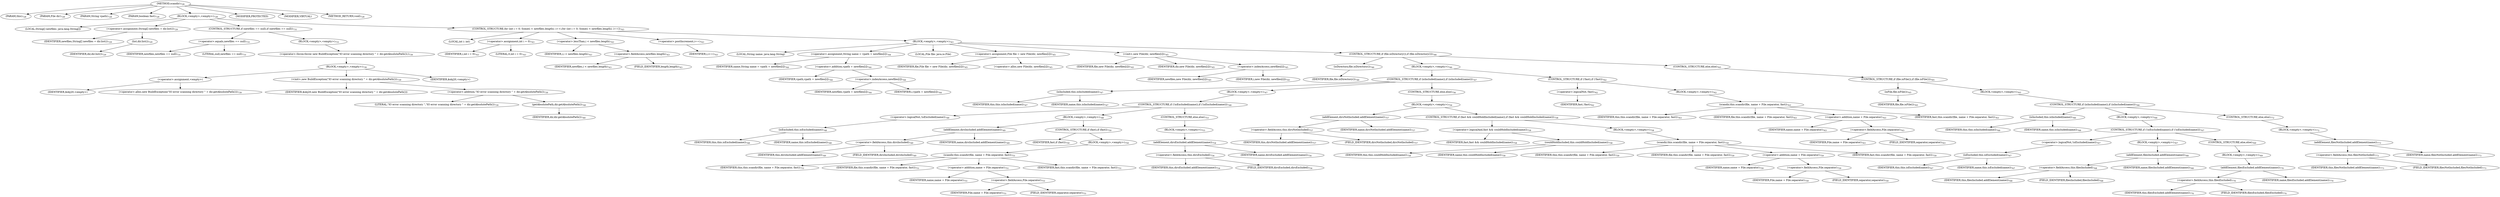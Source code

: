 digraph "scandir" {  
"1514" [label = <(METHOD,scandir)<SUB>728</SUB>> ]
"38" [label = <(PARAM,this)<SUB>728</SUB>> ]
"1515" [label = <(PARAM,File dir)<SUB>728</SUB>> ]
"1516" [label = <(PARAM,String vpath)<SUB>728</SUB>> ]
"1517" [label = <(PARAM,boolean fast)<SUB>728</SUB>> ]
"1518" [label = <(BLOCK,&lt;empty&gt;,&lt;empty&gt;)<SUB>728</SUB>> ]
"1519" [label = <(LOCAL,String[] newfiles: java.lang.String[])> ]
"1520" [label = <(&lt;operator&gt;.assignment,String[] newfiles = dir.list())<SUB>729</SUB>> ]
"1521" [label = <(IDENTIFIER,newfiles,String[] newfiles = dir.list())<SUB>729</SUB>> ]
"1522" [label = <(list,dir.list())<SUB>729</SUB>> ]
"1523" [label = <(IDENTIFIER,dir,dir.list())<SUB>729</SUB>> ]
"1524" [label = <(CONTROL_STRUCTURE,if (newfiles == null),if (newfiles == null))<SUB>731</SUB>> ]
"1525" [label = <(&lt;operator&gt;.equals,newfiles == null)<SUB>731</SUB>> ]
"1526" [label = <(IDENTIFIER,newfiles,newfiles == null)<SUB>731</SUB>> ]
"1527" [label = <(LITERAL,null,newfiles == null)<SUB>731</SUB>> ]
"1528" [label = <(BLOCK,&lt;empty&gt;,&lt;empty&gt;)<SUB>731</SUB>> ]
"1529" [label = <(&lt;operator&gt;.throw,throw new BuildException(&quot;IO error scanning directory &quot; + dir.getAbsolutePath());)<SUB>739</SUB>> ]
"1530" [label = <(BLOCK,&lt;empty&gt;,&lt;empty&gt;)<SUB>739</SUB>> ]
"1531" [label = <(&lt;operator&gt;.assignment,&lt;empty&gt;)> ]
"1532" [label = <(IDENTIFIER,$obj20,&lt;empty&gt;)> ]
"1533" [label = <(&lt;operator&gt;.alloc,new BuildException(&quot;IO error scanning directory &quot; + dir.getAbsolutePath()))<SUB>739</SUB>> ]
"1534" [label = <(&lt;init&gt;,new BuildException(&quot;IO error scanning directory &quot; + dir.getAbsolutePath()))<SUB>739</SUB>> ]
"1535" [label = <(IDENTIFIER,$obj20,new BuildException(&quot;IO error scanning directory &quot; + dir.getAbsolutePath()))> ]
"1536" [label = <(&lt;operator&gt;.addition,&quot;IO error scanning directory &quot; + dir.getAbsolutePath())<SUB>739</SUB>> ]
"1537" [label = <(LITERAL,&quot;IO error scanning directory &quot;,&quot;IO error scanning directory &quot; + dir.getAbsolutePath())<SUB>739</SUB>> ]
"1538" [label = <(getAbsolutePath,dir.getAbsolutePath())<SUB>740</SUB>> ]
"1539" [label = <(IDENTIFIER,dir,dir.getAbsolutePath())<SUB>740</SUB>> ]
"1540" [label = <(IDENTIFIER,$obj20,&lt;empty&gt;)> ]
"1541" [label = <(CONTROL_STRUCTURE,for (int i = 0; Some(i &lt; newfiles.length); i++),for (int i = 0; Some(i &lt; newfiles.length); i++))<SUB>743</SUB>> ]
"1542" [label = <(LOCAL,int i: int)> ]
"1543" [label = <(&lt;operator&gt;.assignment,int i = 0)<SUB>743</SUB>> ]
"1544" [label = <(IDENTIFIER,i,int i = 0)<SUB>743</SUB>> ]
"1545" [label = <(LITERAL,0,int i = 0)<SUB>743</SUB>> ]
"1546" [label = <(&lt;operator&gt;.lessThan,i &lt; newfiles.length)<SUB>743</SUB>> ]
"1547" [label = <(IDENTIFIER,i,i &lt; newfiles.length)<SUB>743</SUB>> ]
"1548" [label = <(&lt;operator&gt;.fieldAccess,newfiles.length)<SUB>743</SUB>> ]
"1549" [label = <(IDENTIFIER,newfiles,i &lt; newfiles.length)<SUB>743</SUB>> ]
"1550" [label = <(FIELD_IDENTIFIER,length,length)<SUB>743</SUB>> ]
"1551" [label = <(&lt;operator&gt;.postIncrement,i++)<SUB>743</SUB>> ]
"1552" [label = <(IDENTIFIER,i,i++)<SUB>743</SUB>> ]
"1553" [label = <(BLOCK,&lt;empty&gt;,&lt;empty&gt;)<SUB>743</SUB>> ]
"1554" [label = <(LOCAL,String name: java.lang.String)> ]
"1555" [label = <(&lt;operator&gt;.assignment,String name = vpath + newfiles[i])<SUB>744</SUB>> ]
"1556" [label = <(IDENTIFIER,name,String name = vpath + newfiles[i])<SUB>744</SUB>> ]
"1557" [label = <(&lt;operator&gt;.addition,vpath + newfiles[i])<SUB>744</SUB>> ]
"1558" [label = <(IDENTIFIER,vpath,vpath + newfiles[i])<SUB>744</SUB>> ]
"1559" [label = <(&lt;operator&gt;.indexAccess,newfiles[i])<SUB>744</SUB>> ]
"1560" [label = <(IDENTIFIER,newfiles,vpath + newfiles[i])<SUB>744</SUB>> ]
"1561" [label = <(IDENTIFIER,i,vpath + newfiles[i])<SUB>744</SUB>> ]
"36" [label = <(LOCAL,File file: java.io.File)> ]
"1562" [label = <(&lt;operator&gt;.assignment,File file = new File(dir, newfiles[i]))<SUB>745</SUB>> ]
"1563" [label = <(IDENTIFIER,file,File file = new File(dir, newfiles[i]))<SUB>745</SUB>> ]
"1564" [label = <(&lt;operator&gt;.alloc,new File(dir, newfiles[i]))<SUB>745</SUB>> ]
"1565" [label = <(&lt;init&gt;,new File(dir, newfiles[i]))<SUB>745</SUB>> ]
"35" [label = <(IDENTIFIER,file,new File(dir, newfiles[i]))<SUB>745</SUB>> ]
"1566" [label = <(IDENTIFIER,dir,new File(dir, newfiles[i]))<SUB>745</SUB>> ]
"1567" [label = <(&lt;operator&gt;.indexAccess,newfiles[i])<SUB>745</SUB>> ]
"1568" [label = <(IDENTIFIER,newfiles,new File(dir, newfiles[i]))<SUB>745</SUB>> ]
"1569" [label = <(IDENTIFIER,i,new File(dir, newfiles[i]))<SUB>745</SUB>> ]
"1570" [label = <(CONTROL_STRUCTURE,if (file.isDirectory()),if (file.isDirectory()))<SUB>746</SUB>> ]
"1571" [label = <(isDirectory,file.isDirectory())<SUB>746</SUB>> ]
"1572" [label = <(IDENTIFIER,file,file.isDirectory())<SUB>746</SUB>> ]
"1573" [label = <(BLOCK,&lt;empty&gt;,&lt;empty&gt;)<SUB>746</SUB>> ]
"1574" [label = <(CONTROL_STRUCTURE,if (isIncluded(name)),if (isIncluded(name)))<SUB>747</SUB>> ]
"1575" [label = <(isIncluded,this.isIncluded(name))<SUB>747</SUB>> ]
"37" [label = <(IDENTIFIER,this,this.isIncluded(name))<SUB>747</SUB>> ]
"1576" [label = <(IDENTIFIER,name,this.isIncluded(name))<SUB>747</SUB>> ]
"1577" [label = <(BLOCK,&lt;empty&gt;,&lt;empty&gt;)<SUB>747</SUB>> ]
"1578" [label = <(CONTROL_STRUCTURE,if (!isExcluded(name)),if (!isExcluded(name)))<SUB>748</SUB>> ]
"1579" [label = <(&lt;operator&gt;.logicalNot,!isExcluded(name))<SUB>748</SUB>> ]
"1580" [label = <(isExcluded,this.isExcluded(name))<SUB>748</SUB>> ]
"39" [label = <(IDENTIFIER,this,this.isExcluded(name))<SUB>748</SUB>> ]
"1581" [label = <(IDENTIFIER,name,this.isExcluded(name))<SUB>748</SUB>> ]
"1582" [label = <(BLOCK,&lt;empty&gt;,&lt;empty&gt;)<SUB>748</SUB>> ]
"1583" [label = <(addElement,dirsIncluded.addElement(name))<SUB>749</SUB>> ]
"1584" [label = <(&lt;operator&gt;.fieldAccess,this.dirsIncluded)<SUB>749</SUB>> ]
"1585" [label = <(IDENTIFIER,this,dirsIncluded.addElement(name))<SUB>749</SUB>> ]
"1586" [label = <(FIELD_IDENTIFIER,dirsIncluded,dirsIncluded)<SUB>749</SUB>> ]
"1587" [label = <(IDENTIFIER,name,dirsIncluded.addElement(name))<SUB>749</SUB>> ]
"1588" [label = <(CONTROL_STRUCTURE,if (fast),if (fast))<SUB>750</SUB>> ]
"1589" [label = <(IDENTIFIER,fast,if (fast))<SUB>750</SUB>> ]
"1590" [label = <(BLOCK,&lt;empty&gt;,&lt;empty&gt;)<SUB>750</SUB>> ]
"1591" [label = <(scandir,this.scandir(file, name + File.separator, fast))<SUB>751</SUB>> ]
"40" [label = <(IDENTIFIER,this,this.scandir(file, name + File.separator, fast))<SUB>751</SUB>> ]
"1592" [label = <(IDENTIFIER,file,this.scandir(file, name + File.separator, fast))<SUB>751</SUB>> ]
"1593" [label = <(&lt;operator&gt;.addition,name + File.separator)<SUB>751</SUB>> ]
"1594" [label = <(IDENTIFIER,name,name + File.separator)<SUB>751</SUB>> ]
"1595" [label = <(&lt;operator&gt;.fieldAccess,File.separator)<SUB>751</SUB>> ]
"1596" [label = <(IDENTIFIER,File,name + File.separator)<SUB>751</SUB>> ]
"1597" [label = <(FIELD_IDENTIFIER,separator,separator)<SUB>751</SUB>> ]
"1598" [label = <(IDENTIFIER,fast,this.scandir(file, name + File.separator, fast))<SUB>751</SUB>> ]
"1599" [label = <(CONTROL_STRUCTURE,else,else)<SUB>753</SUB>> ]
"1600" [label = <(BLOCK,&lt;empty&gt;,&lt;empty&gt;)<SUB>753</SUB>> ]
"1601" [label = <(addElement,dirsExcluded.addElement(name))<SUB>754</SUB>> ]
"1602" [label = <(&lt;operator&gt;.fieldAccess,this.dirsExcluded)<SUB>754</SUB>> ]
"1603" [label = <(IDENTIFIER,this,dirsExcluded.addElement(name))<SUB>754</SUB>> ]
"1604" [label = <(FIELD_IDENTIFIER,dirsExcluded,dirsExcluded)<SUB>754</SUB>> ]
"1605" [label = <(IDENTIFIER,name,dirsExcluded.addElement(name))<SUB>754</SUB>> ]
"1606" [label = <(CONTROL_STRUCTURE,else,else)<SUB>756</SUB>> ]
"1607" [label = <(BLOCK,&lt;empty&gt;,&lt;empty&gt;)<SUB>756</SUB>> ]
"1608" [label = <(addElement,dirsNotIncluded.addElement(name))<SUB>757</SUB>> ]
"1609" [label = <(&lt;operator&gt;.fieldAccess,this.dirsNotIncluded)<SUB>757</SUB>> ]
"1610" [label = <(IDENTIFIER,this,dirsNotIncluded.addElement(name))<SUB>757</SUB>> ]
"1611" [label = <(FIELD_IDENTIFIER,dirsNotIncluded,dirsNotIncluded)<SUB>757</SUB>> ]
"1612" [label = <(IDENTIFIER,name,dirsNotIncluded.addElement(name))<SUB>757</SUB>> ]
"1613" [label = <(CONTROL_STRUCTURE,if (fast &amp;&amp; couldHoldIncluded(name)),if (fast &amp;&amp; couldHoldIncluded(name)))<SUB>758</SUB>> ]
"1614" [label = <(&lt;operator&gt;.logicalAnd,fast &amp;&amp; couldHoldIncluded(name))<SUB>758</SUB>> ]
"1615" [label = <(IDENTIFIER,fast,fast &amp;&amp; couldHoldIncluded(name))<SUB>758</SUB>> ]
"1616" [label = <(couldHoldIncluded,this.couldHoldIncluded(name))<SUB>758</SUB>> ]
"41" [label = <(IDENTIFIER,this,this.couldHoldIncluded(name))<SUB>758</SUB>> ]
"1617" [label = <(IDENTIFIER,name,this.couldHoldIncluded(name))<SUB>758</SUB>> ]
"1618" [label = <(BLOCK,&lt;empty&gt;,&lt;empty&gt;)<SUB>758</SUB>> ]
"1619" [label = <(scandir,this.scandir(file, name + File.separator, fast))<SUB>759</SUB>> ]
"42" [label = <(IDENTIFIER,this,this.scandir(file, name + File.separator, fast))<SUB>759</SUB>> ]
"1620" [label = <(IDENTIFIER,file,this.scandir(file, name + File.separator, fast))<SUB>759</SUB>> ]
"1621" [label = <(&lt;operator&gt;.addition,name + File.separator)<SUB>759</SUB>> ]
"1622" [label = <(IDENTIFIER,name,name + File.separator)<SUB>759</SUB>> ]
"1623" [label = <(&lt;operator&gt;.fieldAccess,File.separator)<SUB>759</SUB>> ]
"1624" [label = <(IDENTIFIER,File,name + File.separator)<SUB>759</SUB>> ]
"1625" [label = <(FIELD_IDENTIFIER,separator,separator)<SUB>759</SUB>> ]
"1626" [label = <(IDENTIFIER,fast,this.scandir(file, name + File.separator, fast))<SUB>759</SUB>> ]
"1627" [label = <(CONTROL_STRUCTURE,if (!fast),if (!fast))<SUB>762</SUB>> ]
"1628" [label = <(&lt;operator&gt;.logicalNot,!fast)<SUB>762</SUB>> ]
"1629" [label = <(IDENTIFIER,fast,!fast)<SUB>762</SUB>> ]
"1630" [label = <(BLOCK,&lt;empty&gt;,&lt;empty&gt;)<SUB>762</SUB>> ]
"1631" [label = <(scandir,this.scandir(file, name + File.separator, fast))<SUB>763</SUB>> ]
"43" [label = <(IDENTIFIER,this,this.scandir(file, name + File.separator, fast))<SUB>763</SUB>> ]
"1632" [label = <(IDENTIFIER,file,this.scandir(file, name + File.separator, fast))<SUB>763</SUB>> ]
"1633" [label = <(&lt;operator&gt;.addition,name + File.separator)<SUB>763</SUB>> ]
"1634" [label = <(IDENTIFIER,name,name + File.separator)<SUB>763</SUB>> ]
"1635" [label = <(&lt;operator&gt;.fieldAccess,File.separator)<SUB>763</SUB>> ]
"1636" [label = <(IDENTIFIER,File,name + File.separator)<SUB>763</SUB>> ]
"1637" [label = <(FIELD_IDENTIFIER,separator,separator)<SUB>763</SUB>> ]
"1638" [label = <(IDENTIFIER,fast,this.scandir(file, name + File.separator, fast))<SUB>763</SUB>> ]
"1639" [label = <(CONTROL_STRUCTURE,else,else)<SUB>765</SUB>> ]
"1640" [label = <(CONTROL_STRUCTURE,if (file.isFile()),if (file.isFile()))<SUB>765</SUB>> ]
"1641" [label = <(isFile,file.isFile())<SUB>765</SUB>> ]
"1642" [label = <(IDENTIFIER,file,file.isFile())<SUB>765</SUB>> ]
"1643" [label = <(BLOCK,&lt;empty&gt;,&lt;empty&gt;)<SUB>765</SUB>> ]
"1644" [label = <(CONTROL_STRUCTURE,if (isIncluded(name)),if (isIncluded(name)))<SUB>766</SUB>> ]
"1645" [label = <(isIncluded,this.isIncluded(name))<SUB>766</SUB>> ]
"44" [label = <(IDENTIFIER,this,this.isIncluded(name))<SUB>766</SUB>> ]
"1646" [label = <(IDENTIFIER,name,this.isIncluded(name))<SUB>766</SUB>> ]
"1647" [label = <(BLOCK,&lt;empty&gt;,&lt;empty&gt;)<SUB>766</SUB>> ]
"1648" [label = <(CONTROL_STRUCTURE,if (!isExcluded(name)),if (!isExcluded(name)))<SUB>767</SUB>> ]
"1649" [label = <(&lt;operator&gt;.logicalNot,!isExcluded(name))<SUB>767</SUB>> ]
"1650" [label = <(isExcluded,this.isExcluded(name))<SUB>767</SUB>> ]
"45" [label = <(IDENTIFIER,this,this.isExcluded(name))<SUB>767</SUB>> ]
"1651" [label = <(IDENTIFIER,name,this.isExcluded(name))<SUB>767</SUB>> ]
"1652" [label = <(BLOCK,&lt;empty&gt;,&lt;empty&gt;)<SUB>767</SUB>> ]
"1653" [label = <(addElement,filesIncluded.addElement(name))<SUB>768</SUB>> ]
"1654" [label = <(&lt;operator&gt;.fieldAccess,this.filesIncluded)<SUB>768</SUB>> ]
"1655" [label = <(IDENTIFIER,this,filesIncluded.addElement(name))<SUB>768</SUB>> ]
"1656" [label = <(FIELD_IDENTIFIER,filesIncluded,filesIncluded)<SUB>768</SUB>> ]
"1657" [label = <(IDENTIFIER,name,filesIncluded.addElement(name))<SUB>768</SUB>> ]
"1658" [label = <(CONTROL_STRUCTURE,else,else)<SUB>769</SUB>> ]
"1659" [label = <(BLOCK,&lt;empty&gt;,&lt;empty&gt;)<SUB>769</SUB>> ]
"1660" [label = <(addElement,filesExcluded.addElement(name))<SUB>770</SUB>> ]
"1661" [label = <(&lt;operator&gt;.fieldAccess,this.filesExcluded)<SUB>770</SUB>> ]
"1662" [label = <(IDENTIFIER,this,filesExcluded.addElement(name))<SUB>770</SUB>> ]
"1663" [label = <(FIELD_IDENTIFIER,filesExcluded,filesExcluded)<SUB>770</SUB>> ]
"1664" [label = <(IDENTIFIER,name,filesExcluded.addElement(name))<SUB>770</SUB>> ]
"1665" [label = <(CONTROL_STRUCTURE,else,else)<SUB>772</SUB>> ]
"1666" [label = <(BLOCK,&lt;empty&gt;,&lt;empty&gt;)<SUB>772</SUB>> ]
"1667" [label = <(addElement,filesNotIncluded.addElement(name))<SUB>773</SUB>> ]
"1668" [label = <(&lt;operator&gt;.fieldAccess,this.filesNotIncluded)<SUB>773</SUB>> ]
"1669" [label = <(IDENTIFIER,this,filesNotIncluded.addElement(name))<SUB>773</SUB>> ]
"1670" [label = <(FIELD_IDENTIFIER,filesNotIncluded,filesNotIncluded)<SUB>773</SUB>> ]
"1671" [label = <(IDENTIFIER,name,filesNotIncluded.addElement(name))<SUB>773</SUB>> ]
"1672" [label = <(MODIFIER,PROTECTED)> ]
"1673" [label = <(MODIFIER,VIRTUAL)> ]
"1674" [label = <(METHOD_RETURN,void)<SUB>728</SUB>> ]
  "1514" -> "38" 
  "1514" -> "1515" 
  "1514" -> "1516" 
  "1514" -> "1517" 
  "1514" -> "1518" 
  "1514" -> "1672" 
  "1514" -> "1673" 
  "1514" -> "1674" 
  "1518" -> "1519" 
  "1518" -> "1520" 
  "1518" -> "1524" 
  "1518" -> "1541" 
  "1520" -> "1521" 
  "1520" -> "1522" 
  "1522" -> "1523" 
  "1524" -> "1525" 
  "1524" -> "1528" 
  "1525" -> "1526" 
  "1525" -> "1527" 
  "1528" -> "1529" 
  "1529" -> "1530" 
  "1530" -> "1531" 
  "1530" -> "1534" 
  "1530" -> "1540" 
  "1531" -> "1532" 
  "1531" -> "1533" 
  "1534" -> "1535" 
  "1534" -> "1536" 
  "1536" -> "1537" 
  "1536" -> "1538" 
  "1538" -> "1539" 
  "1541" -> "1542" 
  "1541" -> "1543" 
  "1541" -> "1546" 
  "1541" -> "1551" 
  "1541" -> "1553" 
  "1543" -> "1544" 
  "1543" -> "1545" 
  "1546" -> "1547" 
  "1546" -> "1548" 
  "1548" -> "1549" 
  "1548" -> "1550" 
  "1551" -> "1552" 
  "1553" -> "1554" 
  "1553" -> "1555" 
  "1553" -> "36" 
  "1553" -> "1562" 
  "1553" -> "1565" 
  "1553" -> "1570" 
  "1555" -> "1556" 
  "1555" -> "1557" 
  "1557" -> "1558" 
  "1557" -> "1559" 
  "1559" -> "1560" 
  "1559" -> "1561" 
  "1562" -> "1563" 
  "1562" -> "1564" 
  "1565" -> "35" 
  "1565" -> "1566" 
  "1565" -> "1567" 
  "1567" -> "1568" 
  "1567" -> "1569" 
  "1570" -> "1571" 
  "1570" -> "1573" 
  "1570" -> "1639" 
  "1571" -> "1572" 
  "1573" -> "1574" 
  "1573" -> "1627" 
  "1574" -> "1575" 
  "1574" -> "1577" 
  "1574" -> "1606" 
  "1575" -> "37" 
  "1575" -> "1576" 
  "1577" -> "1578" 
  "1578" -> "1579" 
  "1578" -> "1582" 
  "1578" -> "1599" 
  "1579" -> "1580" 
  "1580" -> "39" 
  "1580" -> "1581" 
  "1582" -> "1583" 
  "1582" -> "1588" 
  "1583" -> "1584" 
  "1583" -> "1587" 
  "1584" -> "1585" 
  "1584" -> "1586" 
  "1588" -> "1589" 
  "1588" -> "1590" 
  "1590" -> "1591" 
  "1591" -> "40" 
  "1591" -> "1592" 
  "1591" -> "1593" 
  "1591" -> "1598" 
  "1593" -> "1594" 
  "1593" -> "1595" 
  "1595" -> "1596" 
  "1595" -> "1597" 
  "1599" -> "1600" 
  "1600" -> "1601" 
  "1601" -> "1602" 
  "1601" -> "1605" 
  "1602" -> "1603" 
  "1602" -> "1604" 
  "1606" -> "1607" 
  "1607" -> "1608" 
  "1607" -> "1613" 
  "1608" -> "1609" 
  "1608" -> "1612" 
  "1609" -> "1610" 
  "1609" -> "1611" 
  "1613" -> "1614" 
  "1613" -> "1618" 
  "1614" -> "1615" 
  "1614" -> "1616" 
  "1616" -> "41" 
  "1616" -> "1617" 
  "1618" -> "1619" 
  "1619" -> "42" 
  "1619" -> "1620" 
  "1619" -> "1621" 
  "1619" -> "1626" 
  "1621" -> "1622" 
  "1621" -> "1623" 
  "1623" -> "1624" 
  "1623" -> "1625" 
  "1627" -> "1628" 
  "1627" -> "1630" 
  "1628" -> "1629" 
  "1630" -> "1631" 
  "1631" -> "43" 
  "1631" -> "1632" 
  "1631" -> "1633" 
  "1631" -> "1638" 
  "1633" -> "1634" 
  "1633" -> "1635" 
  "1635" -> "1636" 
  "1635" -> "1637" 
  "1639" -> "1640" 
  "1640" -> "1641" 
  "1640" -> "1643" 
  "1641" -> "1642" 
  "1643" -> "1644" 
  "1644" -> "1645" 
  "1644" -> "1647" 
  "1644" -> "1665" 
  "1645" -> "44" 
  "1645" -> "1646" 
  "1647" -> "1648" 
  "1648" -> "1649" 
  "1648" -> "1652" 
  "1648" -> "1658" 
  "1649" -> "1650" 
  "1650" -> "45" 
  "1650" -> "1651" 
  "1652" -> "1653" 
  "1653" -> "1654" 
  "1653" -> "1657" 
  "1654" -> "1655" 
  "1654" -> "1656" 
  "1658" -> "1659" 
  "1659" -> "1660" 
  "1660" -> "1661" 
  "1660" -> "1664" 
  "1661" -> "1662" 
  "1661" -> "1663" 
  "1665" -> "1666" 
  "1666" -> "1667" 
  "1667" -> "1668" 
  "1667" -> "1671" 
  "1668" -> "1669" 
  "1668" -> "1670" 
}
